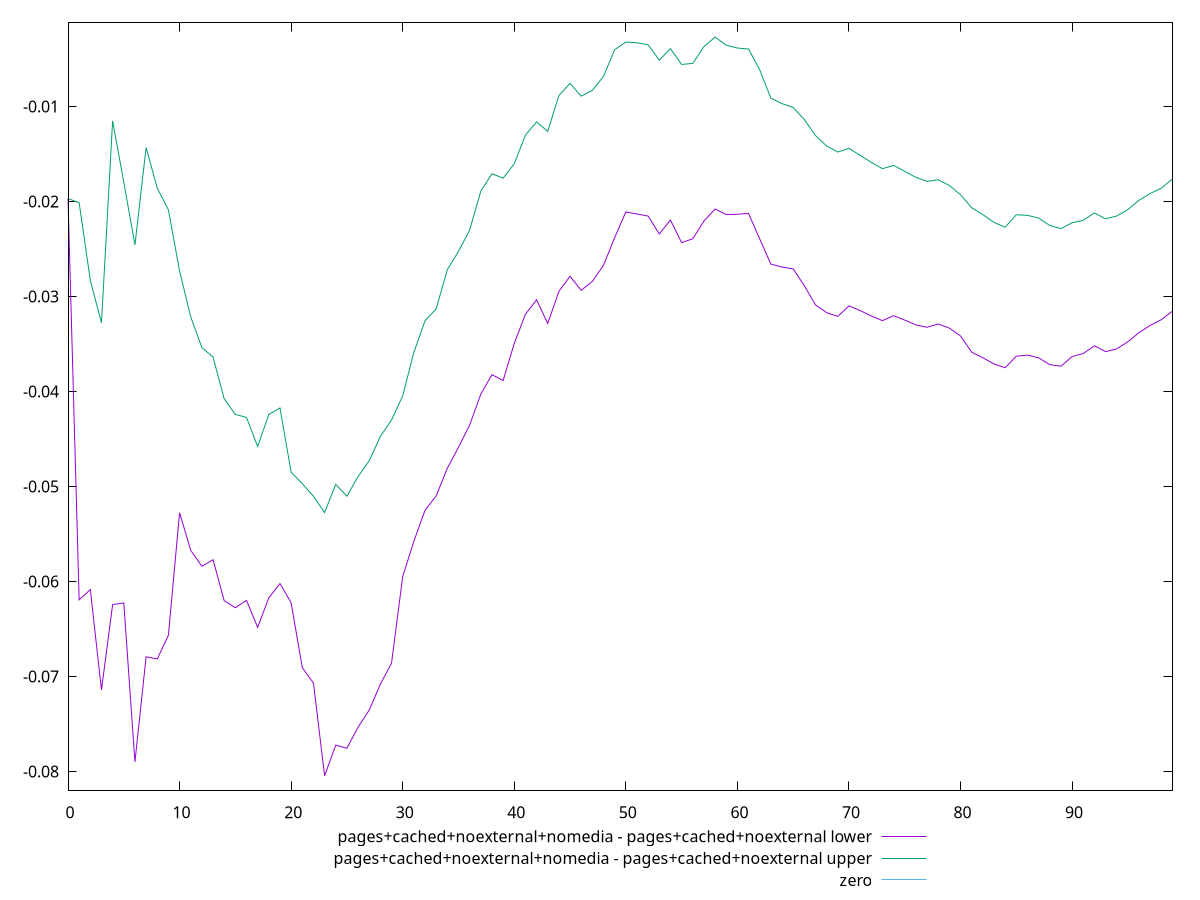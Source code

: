 reset

$pagesCachedNoexternalNomediaPagesCachedNoexternalLower <<EOF
0 -0.019691606619007762
1 -0.0619287020430958
2 -0.06084836367783732
3 -0.07140787542572527
4 -0.06243921913855764
5 -0.06224796611266892
6 -0.07899535972978017
7 -0.06792958353711775
8 -0.06815409776561898
9 -0.06566057184779588
10 -0.05276567116431044
11 -0.05671813980305837
12 -0.058400584437731905
13 -0.05770304768142579
14 -0.062022825409065264
15 -0.06276307019335582
16 -0.06198514252935143
17 -0.06482871409175457
18 -0.06171360681871145
19 -0.06021974841516266
20 -0.062237940763393645
21 -0.06907203625741373
22 -0.07068801264709436
23 -0.08045018142727332
24 -0.07722029935263419
25 -0.07755082806500205
26 -0.07533195115192637
27 -0.07353506550240169
28 -0.07081075251366926
29 -0.06859023692883495
30 -0.05947989659799178
31 -0.05577085819500219
32 -0.05250662837206834
33 -0.05099308749007172
34 -0.04807733630119525
35 -0.04587535701215774
36 -0.04353578759378106
37 -0.04028646275915538
38 -0.038226986842753545
39 -0.038849389313200866
40 -0.03493735689007084
41 -0.03187398342290171
42 -0.030345695916169924
43 -0.03284421572137555
44 -0.029457837093514655
45 -0.027881126809333804
46 -0.029349936611504285
47 -0.02841805154233485
48 -0.026708076293824025
49 -0.02381061387422702
50 -0.021098139119226672
51 -0.021319407564955387
52 -0.021536484499966653
53 -0.023422821148586317
54 -0.02195687973833317
55 -0.024333890244153628
56 -0.023920083180231283
57 -0.02206626691751288
58 -0.020787569985185265
59 -0.021382134238549524
60 -0.02134414510680086
61 -0.021259860450077255
62 -0.023942966328463364
63 -0.026589513435777857
64 -0.026904035906044795
65 -0.027098183780828154
66 -0.028873551140278616
67 -0.030881361321043743
68 -0.031702549430218725
69 -0.032098089341161554
70 -0.03098836037792532
71 -0.031480934245088674
72 -0.032049265527359004
73 -0.03254320626587407
74 -0.03202101490485256
75 -0.03248446909727892
76 -0.03298896784973138
77 -0.033239117964514925
78 -0.03289722700181823
79 -0.033327876045243184
80 -0.034156943239568874
81 -0.03586237367627637
82 -0.03644932321013142
83 -0.037103258651901054
84 -0.03750121573039136
85 -0.03628583167001716
86 -0.03616757970963814
87 -0.03645568833372359
88 -0.03717287709640657
89 -0.03734316771458617
90 -0.03632251449334721
91 -0.03600574436855055
92 -0.03518904381588459
93 -0.035807580535041045
94 -0.03551970418281435
95 -0.03476064474755577
96 -0.033806513508015064
97 -0.03304816871847728
98 -0.032442327478168526
99 -0.03154026290586211
EOF

$pagesCachedNoexternalNomediaPagesCachedNoexternalUpper <<EOF
0 -0.019691606619007762
1 -0.020136978139071067
2 -0.028302431538952275
3 -0.032762113432501884
4 -0.011512785445436338
5 -0.017972386954156372
6 -0.024572895488193684
7 -0.014331481417733886
8 -0.018591407880515828
9 -0.020881787374548776
10 -0.027303548903739067
11 -0.032152243475446346
12 -0.035383742614824555
13 -0.03637500422727832
14 -0.04077829531658713
15 -0.04241594652757894
16 -0.04273018012429926
17 -0.045795020204830436
18 -0.0424254922537088
19 -0.04173064814874049
20 -0.04850341908229058
21 -0.049708106000717754
22 -0.051022645705212075
23 -0.05274032938607356
24 -0.049773849251898324
25 -0.05102925101676656
26 -0.04894637815066605
27 -0.047288932110400146
28 -0.04472801143541853
29 -0.043002063442512416
30 -0.04045839912512685
31 -0.03588425285950034
32 -0.03255115448684407
33 -0.031311852707163614
34 -0.027184099289107273
35 -0.025252221903553237
36 -0.023025450033579715
37 -0.01892032349468519
38 -0.017080193808132034
39 -0.017546519011424178
40 -0.016028101856857203
41 -0.013022413930402595
42 -0.011625162351941718
43 -0.012626881500752835
44 -0.00884318804298026
45 -0.00756946921665896
46 -0.008917168506312106
47 -0.008299995682953412
48 -0.006827804091975994
49 -0.004020713102807922
50 -0.0032203165801942563
51 -0.0032935188194962856
52 -0.003512436843369375
53 -0.005121354863896175
54 -0.003911205350033406
55 -0.005577311239784149
56 -0.005464826970526219
57 -0.003705591527543484
58 -0.002694687630262047
59 -0.0035533741931532553
60 -0.003847112986446988
61 -0.0039542286086270036
62 -0.006136969602680521
63 -0.009120060322405765
64 -0.009699042130824337
65 -0.010104118789755947
66 -0.01137557176500598
67 -0.01305726819730041
68 -0.0141663344162049
69 -0.014797623042561808
70 -0.014414862620316746
71 -0.015138769023432374
72 -0.015884879604164272
73 -0.016546495300898544
74 -0.016203463049308066
75 -0.016827076832443166
76 -0.017463471306713767
77 -0.017881089996331007
78 -0.017716676158966174
79 -0.018316832491356676
80 -0.019284503045918656
81 -0.020659653322208926
82 -0.021380378047333032
83 -0.022209232150217258
84 -0.022706987046726326
85 -0.02139842708993482
86 -0.021457996379997006
87 -0.021747738909518425
88 -0.02253073518269469
89 -0.02285368133418348
90 -0.022240198505936965
91 -0.021981950175646504
92 -0.021207705540840525
93 -0.021823208153391255
94 -0.021531914963154104
95 -0.020853167639515093
96 -0.019871902093786687
97 -0.019163084496699446
98 -0.018600833530330627
99 -0.01762764410628025
EOF

set key outside below
set xrange [0:99]
set yrange [-0.08200529130321355:-0.0011395777543218213]
set trange [-0.08200529130321355:-0.0011395777543218213]
set terminal svg size 640, 520 enhanced background rgb 'white'
set output "reprap/meta/scoreEstimate/diff/3_sub_2.svg"

plot $pagesCachedNoexternalNomediaPagesCachedNoexternalLower title "pages+cached+noexternal+nomedia - pages+cached+noexternal lower" with line, \
     $pagesCachedNoexternalNomediaPagesCachedNoexternalUpper title "pages+cached+noexternal+nomedia - pages+cached+noexternal upper" with line, \
     0 title "zero"

reset
